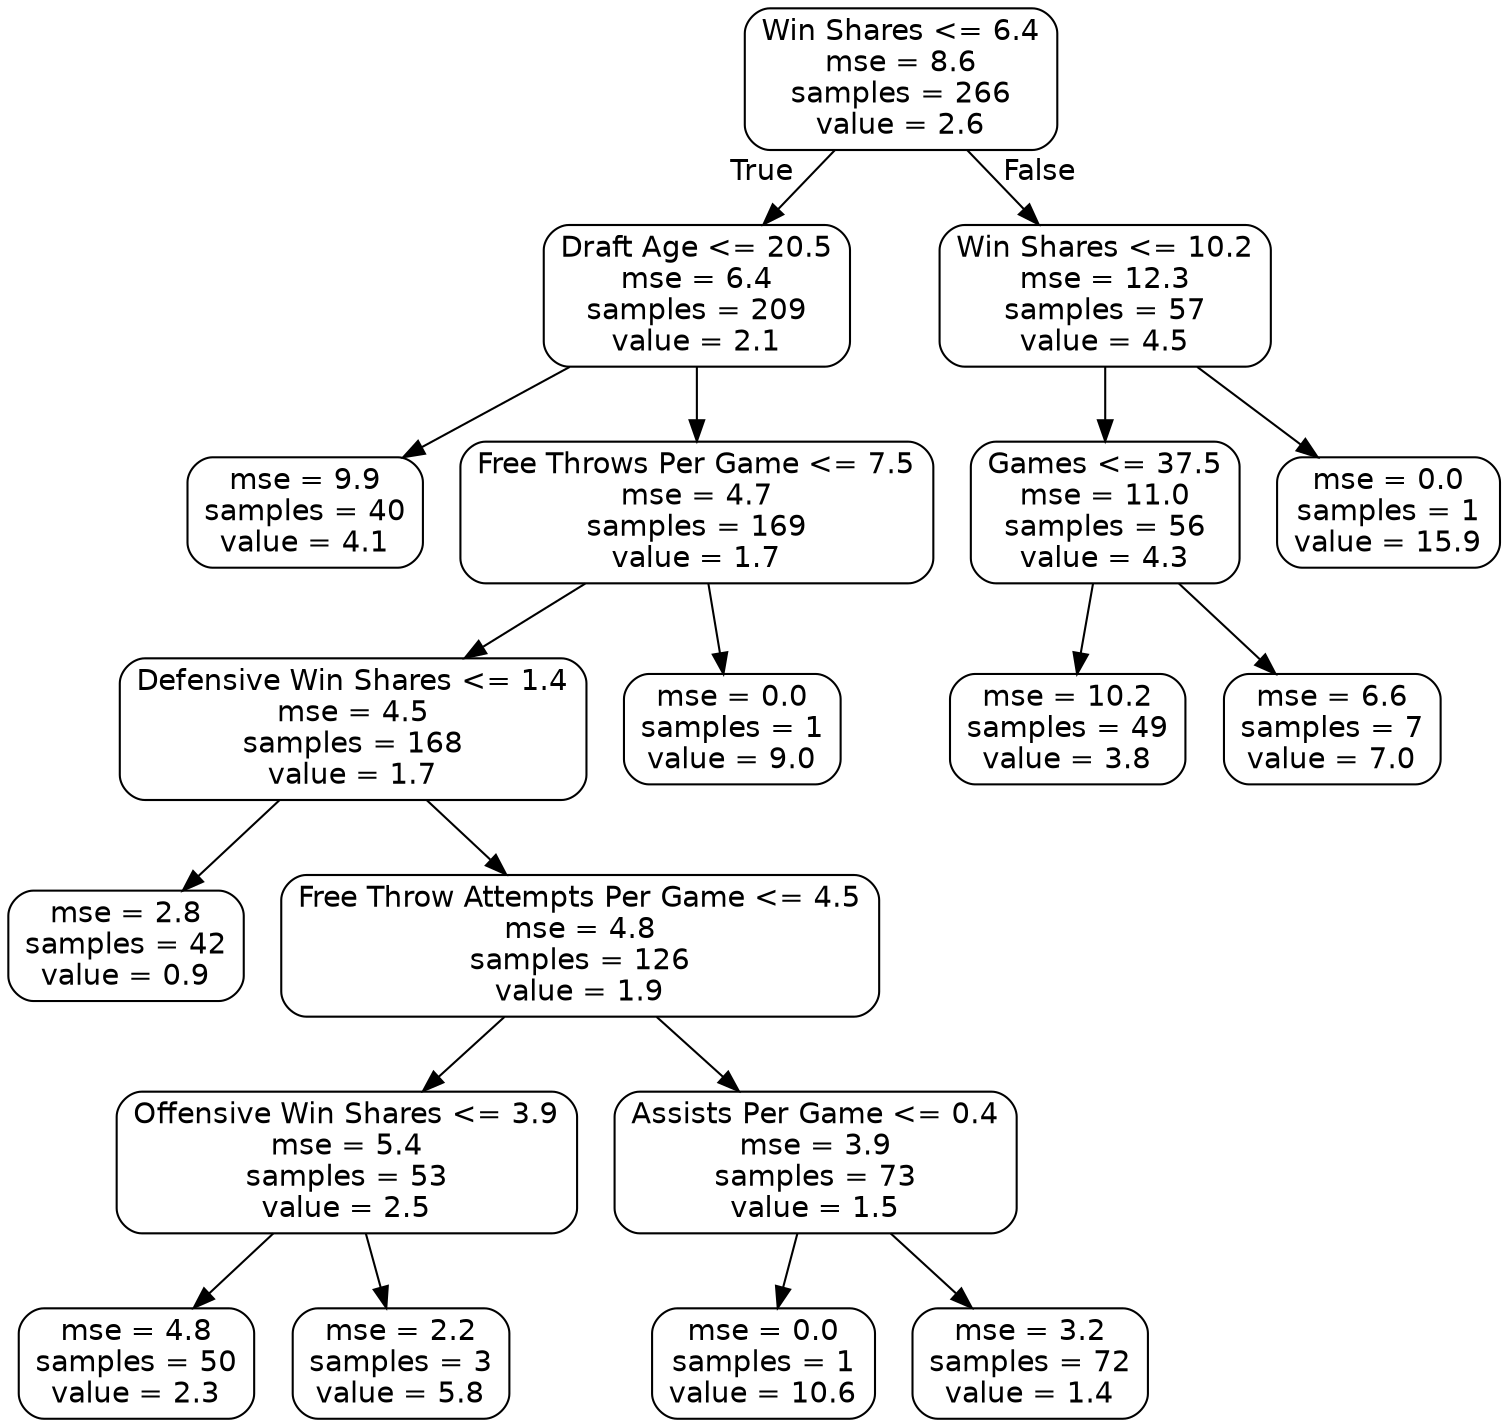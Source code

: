 digraph Tree {
node [shape=box, style="rounded", color="black", fontname=helvetica] ;
edge [fontname=helvetica] ;
0 [label="Win Shares <= 6.4\nmse = 8.6\nsamples = 266\nvalue = 2.6"] ;
1 [label="Draft Age <= 20.5\nmse = 6.4\nsamples = 209\nvalue = 2.1"] ;
0 -> 1 [labeldistance=2.5, labelangle=45, headlabel="True"] ;
2 [label="mse = 9.9\nsamples = 40\nvalue = 4.1"] ;
1 -> 2 ;
3 [label="Free Throws Per Game <= 7.5\nmse = 4.7\nsamples = 169\nvalue = 1.7"] ;
1 -> 3 ;
4 [label="Defensive Win Shares <= 1.4\nmse = 4.5\nsamples = 168\nvalue = 1.7"] ;
3 -> 4 ;
5 [label="mse = 2.8\nsamples = 42\nvalue = 0.9"] ;
4 -> 5 ;
6 [label="Free Throw Attempts Per Game <= 4.5\nmse = 4.8\nsamples = 126\nvalue = 1.9"] ;
4 -> 6 ;
7 [label="Offensive Win Shares <= 3.9\nmse = 5.4\nsamples = 53\nvalue = 2.5"] ;
6 -> 7 ;
8 [label="mse = 4.8\nsamples = 50\nvalue = 2.3"] ;
7 -> 8 ;
9 [label="mse = 2.2\nsamples = 3\nvalue = 5.8"] ;
7 -> 9 ;
10 [label="Assists Per Game <= 0.4\nmse = 3.9\nsamples = 73\nvalue = 1.5"] ;
6 -> 10 ;
11 [label="mse = 0.0\nsamples = 1\nvalue = 10.6"] ;
10 -> 11 ;
12 [label="mse = 3.2\nsamples = 72\nvalue = 1.4"] ;
10 -> 12 ;
13 [label="mse = 0.0\nsamples = 1\nvalue = 9.0"] ;
3 -> 13 ;
14 [label="Win Shares <= 10.2\nmse = 12.3\nsamples = 57\nvalue = 4.5"] ;
0 -> 14 [labeldistance=2.5, labelangle=-45, headlabel="False"] ;
15 [label="Games <= 37.5\nmse = 11.0\nsamples = 56\nvalue = 4.3"] ;
14 -> 15 ;
16 [label="mse = 10.2\nsamples = 49\nvalue = 3.8"] ;
15 -> 16 ;
17 [label="mse = 6.6\nsamples = 7\nvalue = 7.0"] ;
15 -> 17 ;
18 [label="mse = 0.0\nsamples = 1\nvalue = 15.9"] ;
14 -> 18 ;
}